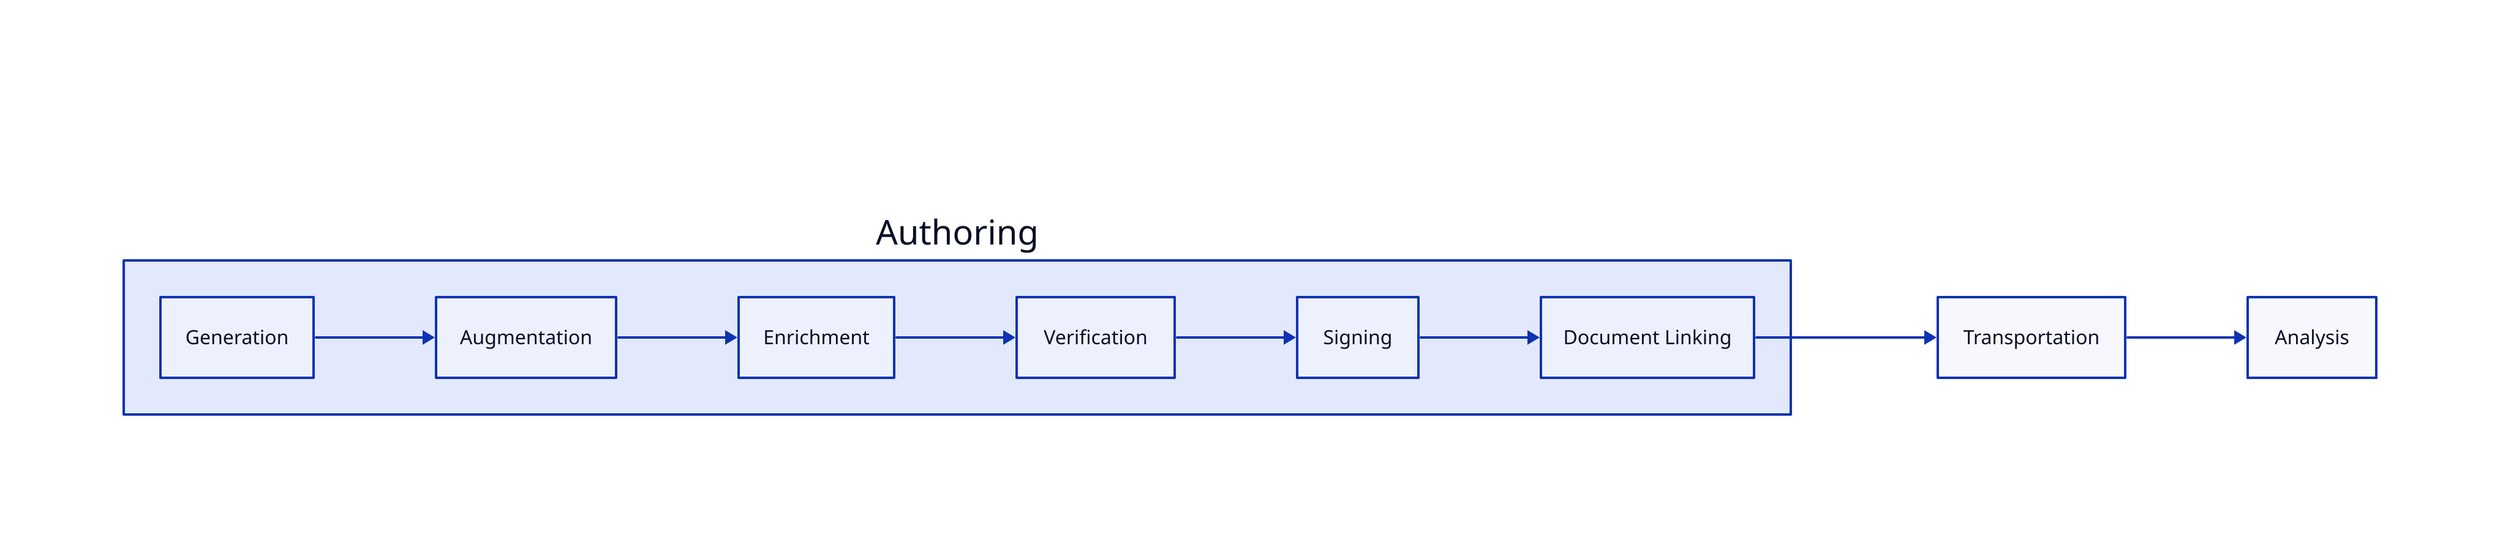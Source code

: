 direction: right

title: |md

  # SBOM Producer Life Cycle

| {near: top-center}

Authoring: {
  Generation
  Augmentation
  Enrichment
  Verification
  Signing
  Document Linking
}

Transportation

Analysis

Authoring.Generation -> Authoring.Augmentation
Authoring.Augmentation -> Authoring.Enrichment
Authoring.Enrichment -> Authoring.Verification
Authoring.Verification -> Authoring.Signing
Authoring.Signing -> Authoring."Document Linking"
Authoring."Document Linking" -> Transportation -> Analysis
